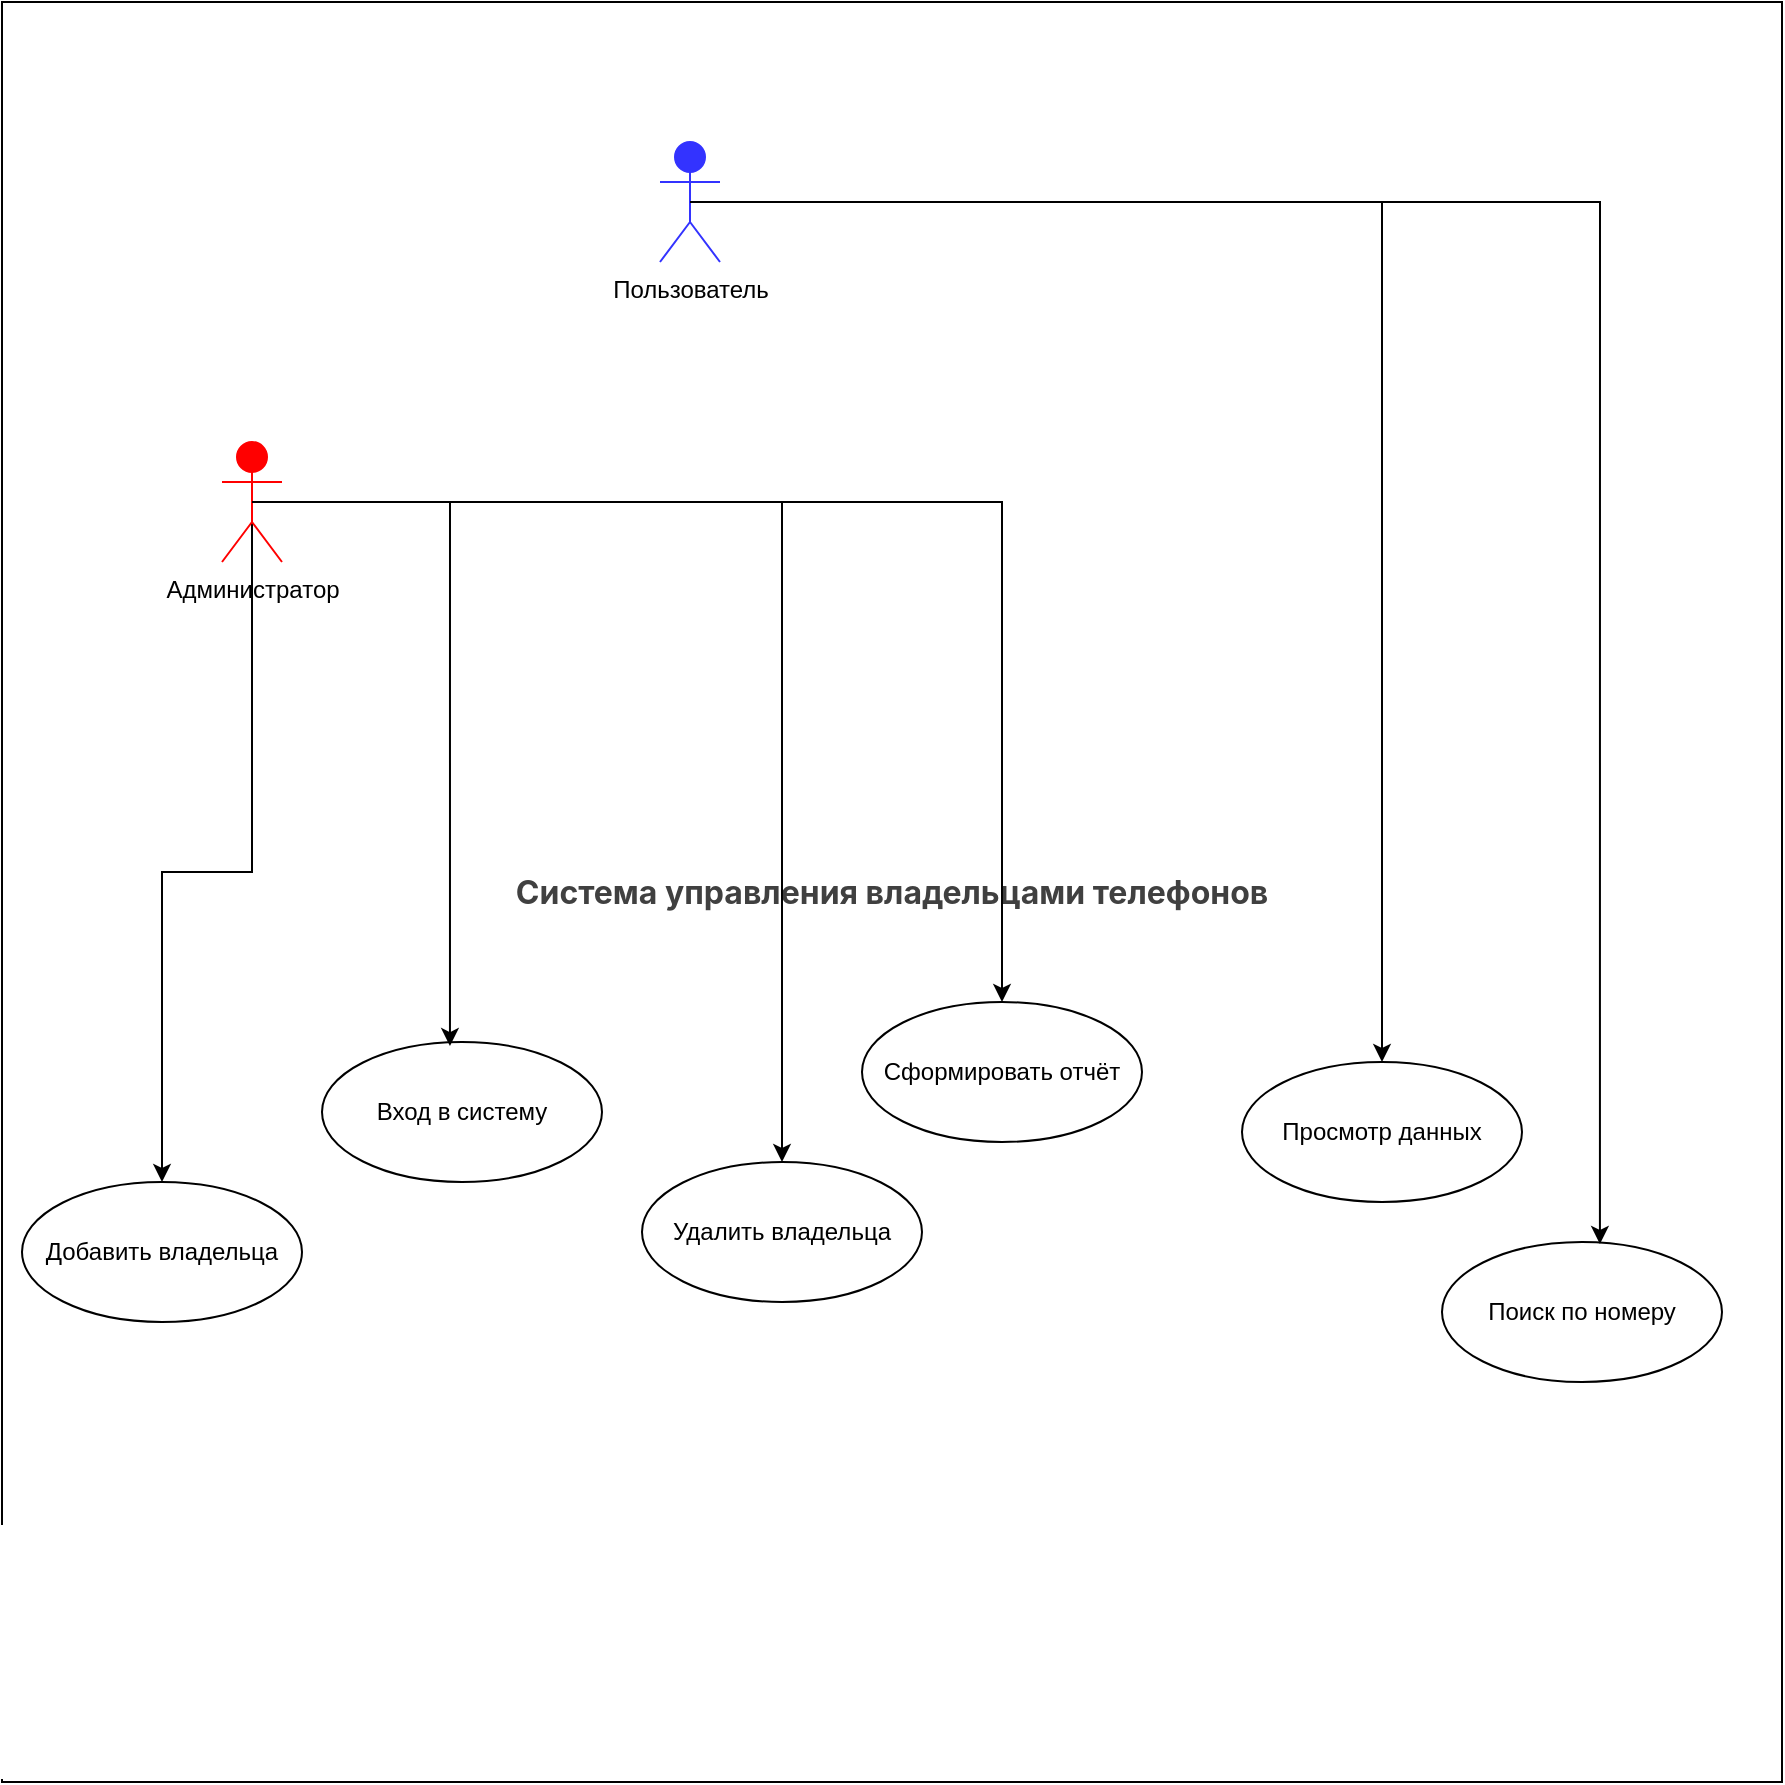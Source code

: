 <mxfile version="26.1.3">
  <diagram name="Страница — 1" id="jQVE1IbMVGLy6WtJzIly">
    <mxGraphModel dx="3044" dy="1418" grid="1" gridSize="10" guides="1" tooltips="1" connect="1" arrows="1" fold="1" page="1" pageScale="1" pageWidth="827" pageHeight="1169" math="0" shadow="0">
      <root>
        <mxCell id="0" />
        <mxCell id="1" parent="0" />
        <mxCell id="9wxw3BKqKDEFKJXXTm7Z-25" value="&lt;strong style=&quot;color: rgb(64, 64, 64); font-family: DeepSeek-CJK-patch, Inter, system-ui, -apple-system, BlinkMacSystemFont, &amp;quot;Segoe UI&amp;quot;, Roboto, &amp;quot;Noto Sans&amp;quot;, Ubuntu, Cantarell, &amp;quot;Helvetica Neue&amp;quot;, Oxygen, &amp;quot;Open Sans&amp;quot;, sans-serif; font-size: 16.002px;&quot;&gt;Система управления владельцами телефонов&lt;/strong&gt;" style="whiteSpace=wrap;html=1;aspect=fixed;align=center;" vertex="1" parent="1">
          <mxGeometry x="70" y="40" width="890" height="890" as="geometry" />
        </mxCell>
        <mxCell id="9wxw3BKqKDEFKJXXTm7Z-19" style="edgeStyle=orthogonalEdgeStyle;rounded=0;orthogonalLoop=1;jettySize=auto;html=1;exitX=0.5;exitY=0.5;exitDx=0;exitDy=0;exitPerimeter=0;" edge="1" parent="1" source="9wxw3BKqKDEFKJXXTm7Z-4" target="9wxw3BKqKDEFKJXXTm7Z-8">
          <mxGeometry relative="1" as="geometry" />
        </mxCell>
        <mxCell id="9wxw3BKqKDEFKJXXTm7Z-20" style="edgeStyle=orthogonalEdgeStyle;rounded=0;orthogonalLoop=1;jettySize=auto;html=1;exitX=0.5;exitY=0.5;exitDx=0;exitDy=0;exitPerimeter=0;" edge="1" parent="1" source="9wxw3BKqKDEFKJXXTm7Z-4" target="9wxw3BKqKDEFKJXXTm7Z-12">
          <mxGeometry relative="1" as="geometry" />
        </mxCell>
        <mxCell id="9wxw3BKqKDEFKJXXTm7Z-21" style="edgeStyle=orthogonalEdgeStyle;rounded=0;orthogonalLoop=1;jettySize=auto;html=1;exitX=0.5;exitY=0.5;exitDx=0;exitDy=0;exitPerimeter=0;" edge="1" parent="1" source="9wxw3BKqKDEFKJXXTm7Z-4" target="9wxw3BKqKDEFKJXXTm7Z-9">
          <mxGeometry relative="1" as="geometry" />
        </mxCell>
        <mxCell id="9wxw3BKqKDEFKJXXTm7Z-4" value="&lt;div&gt;&lt;span style=&quot;background-color: transparent; color: light-dark(rgb(0, 0, 0), rgb(255, 255, 255));&quot;&gt;Администратор&lt;/span&gt;&lt;/div&gt;" style="shape=umlActor;verticalLabelPosition=bottom;verticalAlign=top;html=1;outlineConnect=0;fillColor=#FF0000;strokeColor=#FF0000;" vertex="1" parent="1">
          <mxGeometry x="180" y="260" width="30" height="60" as="geometry" />
        </mxCell>
        <mxCell id="9wxw3BKqKDEFKJXXTm7Z-17" style="edgeStyle=orthogonalEdgeStyle;rounded=0;orthogonalLoop=1;jettySize=auto;html=1;exitX=0.5;exitY=0.5;exitDx=0;exitDy=0;exitPerimeter=0;" edge="1" parent="1" source="9wxw3BKqKDEFKJXXTm7Z-5" target="9wxw3BKqKDEFKJXXTm7Z-11">
          <mxGeometry relative="1" as="geometry" />
        </mxCell>
        <mxCell id="9wxw3BKqKDEFKJXXTm7Z-5" value="Пользователь" style="shape=umlActor;verticalLabelPosition=bottom;verticalAlign=top;html=1;outlineConnect=0;fillColor=#3333FF;strokeColor=#3333FF;" vertex="1" parent="1">
          <mxGeometry x="399" y="110" width="30" height="60" as="geometry" />
        </mxCell>
        <mxCell id="9wxw3BKqKDEFKJXXTm7Z-6" value="Вход в систему" style="ellipse;whiteSpace=wrap;html=1;" vertex="1" parent="1">
          <mxGeometry x="230" y="560" width="140" height="70" as="geometry" />
        </mxCell>
        <mxCell id="9wxw3BKqKDEFKJXXTm7Z-8" value="Добавить владельца" style="ellipse;whiteSpace=wrap;html=1;" vertex="1" parent="1">
          <mxGeometry x="80" y="630" width="140" height="70" as="geometry" />
        </mxCell>
        <mxCell id="9wxw3BKqKDEFKJXXTm7Z-9" value="Удалить владельца" style="ellipse;whiteSpace=wrap;html=1;" vertex="1" parent="1">
          <mxGeometry x="390" y="620" width="140" height="70" as="geometry" />
        </mxCell>
        <mxCell id="9wxw3BKqKDEFKJXXTm7Z-10" value="Поиск по номеру" style="ellipse;whiteSpace=wrap;html=1;" vertex="1" parent="1">
          <mxGeometry x="790" y="660" width="140" height="70" as="geometry" />
        </mxCell>
        <mxCell id="9wxw3BKqKDEFKJXXTm7Z-11" value="Просмотр данных" style="ellipse;whiteSpace=wrap;html=1;" vertex="1" parent="1">
          <mxGeometry x="690" y="570" width="140" height="70" as="geometry" />
        </mxCell>
        <mxCell id="9wxw3BKqKDEFKJXXTm7Z-12" value="Сформировать отчёт" style="ellipse;whiteSpace=wrap;html=1;" vertex="1" parent="1">
          <mxGeometry x="500" y="540" width="140" height="70" as="geometry" />
        </mxCell>
        <mxCell id="9wxw3BKqKDEFKJXXTm7Z-16" style="edgeStyle=orthogonalEdgeStyle;rounded=0;orthogonalLoop=1;jettySize=auto;html=1;exitX=0.5;exitY=0.5;exitDx=0;exitDy=0;exitPerimeter=0;entryX=0.564;entryY=0.014;entryDx=0;entryDy=0;entryPerimeter=0;" edge="1" parent="1" source="9wxw3BKqKDEFKJXXTm7Z-5" target="9wxw3BKqKDEFKJXXTm7Z-10">
          <mxGeometry relative="1" as="geometry" />
        </mxCell>
        <mxCell id="9wxw3BKqKDEFKJXXTm7Z-18" style="edgeStyle=orthogonalEdgeStyle;rounded=0;orthogonalLoop=1;jettySize=auto;html=1;exitX=0.5;exitY=0.5;exitDx=0;exitDy=0;exitPerimeter=0;entryX=0.457;entryY=0.029;entryDx=0;entryDy=0;entryPerimeter=0;" edge="1" parent="1" source="9wxw3BKqKDEFKJXXTm7Z-4" target="9wxw3BKqKDEFKJXXTm7Z-6">
          <mxGeometry relative="1" as="geometry" />
        </mxCell>
      </root>
    </mxGraphModel>
  </diagram>
</mxfile>
